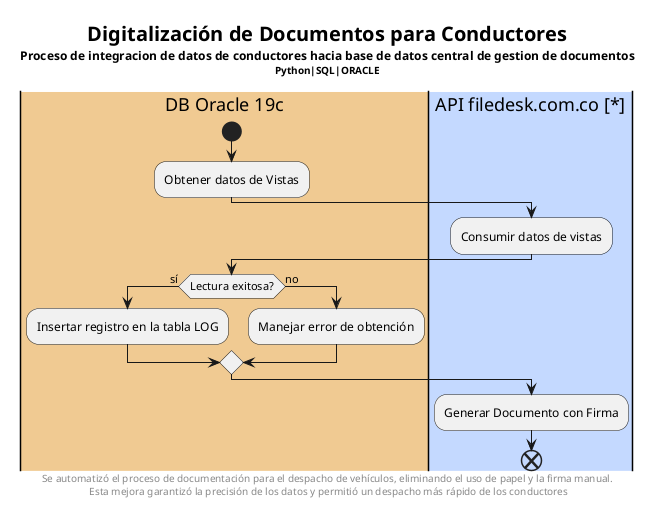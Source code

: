 @startuml

title <size:20>Digitalización de Documentos para Conductores\n<size:12>Proceso de integracion de datos de conductores hacia base de datos central de gestion de documentos\n<size:10>Python|SQL|ORACLE
' Footer con comentario sobre las mejoras
footer Se automatizó el proceso de documentación para el despacho de vehículos, eliminando el uso de papel y la firma manual.\n Esta mejora garantizó la precisión de los datos y permitió un despacho más rápido de los conductores

|#F0CA92|DB Oracle 19c|
start
:Obtener datos de Vistas;

|#C4D9FF|API filedesk.com.co [*]|
:Consumir datos de vistas;

|#F0CA92|DB Oracle 19c|
if (Lectura exitosa?) then (sí)
  :Insertar registro en la tabla LOG;
else (no)
  :Manejar error de obtención;
endif

|#C4D9FF|API filedesk.com.co [*]|
:Generar Documento con Firma;
end

@enduml
